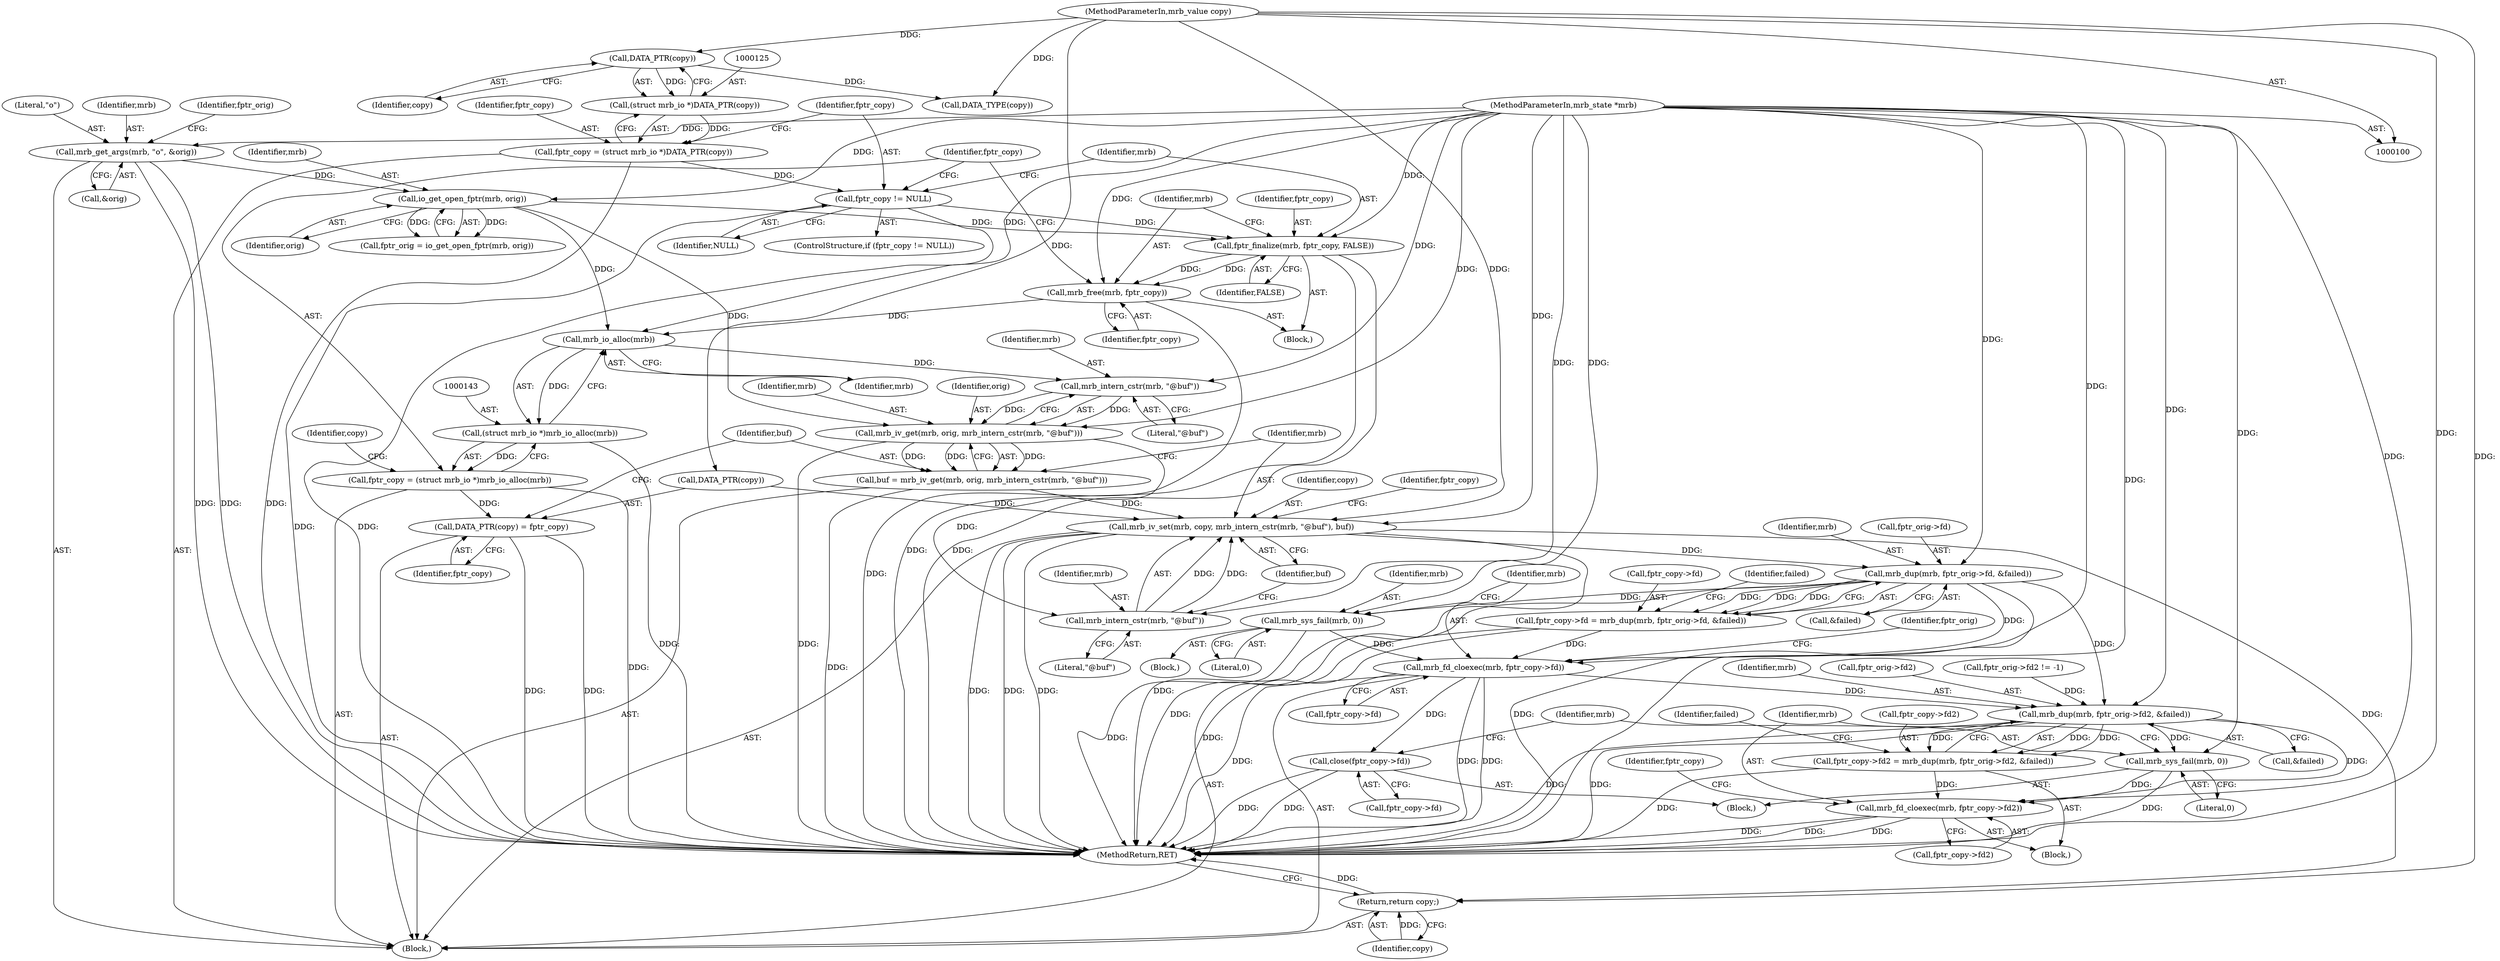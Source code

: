 digraph "0_mruby_b51b21fc63c9805862322551387d9036f2b63433@API" {
"1000137" [label="(Call,mrb_free(mrb, fptr_copy))"];
"1000133" [label="(Call,fptr_finalize(mrb, fptr_copy, FALSE))"];
"1000119" [label="(Call,io_get_open_fptr(mrb, orig))"];
"1000112" [label="(Call,mrb_get_args(mrb, \"o\", &orig))"];
"1000101" [label="(MethodParameterIn,mrb_state *mrb)"];
"1000129" [label="(Call,fptr_copy != NULL)"];
"1000122" [label="(Call,fptr_copy = (struct mrb_io *)DATA_PTR(copy))"];
"1000124" [label="(Call,(struct mrb_io *)DATA_PTR(copy))"];
"1000126" [label="(Call,DATA_PTR(copy))"];
"1000102" [label="(MethodParameterIn,mrb_value copy)"];
"1000144" [label="(Call,mrb_io_alloc(mrb))"];
"1000142" [label="(Call,(struct mrb_io *)mrb_io_alloc(mrb))"];
"1000140" [label="(Call,fptr_copy = (struct mrb_io *)mrb_io_alloc(mrb))"];
"1000151" [label="(Call,DATA_PTR(copy) = fptr_copy)"];
"1000160" [label="(Call,mrb_intern_cstr(mrb, \"@buf\"))"];
"1000157" [label="(Call,mrb_iv_get(mrb, orig, mrb_intern_cstr(mrb, \"@buf\")))"];
"1000155" [label="(Call,buf = mrb_iv_get(mrb, orig, mrb_intern_cstr(mrb, \"@buf\")))"];
"1000163" [label="(Call,mrb_iv_set(mrb, copy, mrb_intern_cstr(mrb, \"@buf\"), buf))"];
"1000174" [label="(Call,mrb_dup(mrb, fptr_orig->fd, &failed))"];
"1000170" [label="(Call,fptr_copy->fd = mrb_dup(mrb, fptr_orig->fd, &failed))"];
"1000187" [label="(Call,mrb_fd_cloexec(mrb, fptr_copy->fd))"];
"1000204" [label="(Call,mrb_dup(mrb, fptr_orig->fd2, &failed))"];
"1000200" [label="(Call,fptr_copy->fd2 = mrb_dup(mrb, fptr_orig->fd2, &failed))"];
"1000221" [label="(Call,mrb_fd_cloexec(mrb, fptr_copy->fd2))"];
"1000218" [label="(Call,mrb_sys_fail(mrb, 0))"];
"1000214" [label="(Call,close(fptr_copy->fd))"];
"1000184" [label="(Call,mrb_sys_fail(mrb, 0))"];
"1000261" [label="(Return,return copy;)"];
"1000166" [label="(Call,mrb_intern_cstr(mrb, \"@buf\"))"];
"1000182" [label="(Identifier,failed)"];
"1000128" [label="(ControlStructure,if (fptr_copy != NULL))"];
"1000220" [label="(Literal,0)"];
"1000151" [label="(Call,DATA_PTR(copy) = fptr_copy)"];
"1000186" [label="(Literal,0)"];
"1000137" [label="(Call,mrb_free(mrb, fptr_copy))"];
"1000212" [label="(Identifier,failed)"];
"1000117" [label="(Call,fptr_orig = io_get_open_fptr(mrb, orig))"];
"1000141" [label="(Identifier,fptr_copy)"];
"1000213" [label="(Block,)"];
"1000219" [label="(Identifier,mrb)"];
"1000156" [label="(Identifier,buf)"];
"1000118" [label="(Identifier,fptr_orig)"];
"1000124" [label="(Call,(struct mrb_io *)DATA_PTR(copy))"];
"1000162" [label="(Literal,\"@buf\")"];
"1000228" [label="(Identifier,fptr_copy)"];
"1000195" [label="(Identifier,fptr_orig)"];
"1000115" [label="(Call,&orig)"];
"1000154" [label="(Identifier,fptr_copy)"];
"1000179" [label="(Call,&failed)"];
"1000176" [label="(Call,fptr_orig->fd)"];
"1000132" [label="(Block,)"];
"1000114" [label="(Literal,\"o\")"];
"1000170" [label="(Call,fptr_copy->fd = mrb_dup(mrb, fptr_orig->fd, &failed))"];
"1000145" [label="(Identifier,mrb)"];
"1000209" [label="(Call,&failed)"];
"1000123" [label="(Identifier,fptr_copy)"];
"1000144" [label="(Call,mrb_io_alloc(mrb))"];
"1000126" [label="(Call,DATA_PTR(copy))"];
"1000167" [label="(Identifier,mrb)"];
"1000215" [label="(Call,fptr_copy->fd)"];
"1000205" [label="(Identifier,mrb)"];
"1000206" [label="(Call,fptr_orig->fd2)"];
"1000171" [label="(Call,fptr_copy->fd)"];
"1000189" [label="(Call,fptr_copy->fd)"];
"1000120" [label="(Identifier,mrb)"];
"1000161" [label="(Identifier,mrb)"];
"1000142" [label="(Call,(struct mrb_io *)mrb_io_alloc(mrb))"];
"1000164" [label="(Identifier,mrb)"];
"1000119" [label="(Call,io_get_open_fptr(mrb, orig))"];
"1000136" [label="(Identifier,FALSE)"];
"1000160" [label="(Call,mrb_intern_cstr(mrb, \"@buf\"))"];
"1000169" [label="(Identifier,buf)"];
"1000200" [label="(Call,fptr_copy->fd2 = mrb_dup(mrb, fptr_orig->fd2, &failed))"];
"1000168" [label="(Literal,\"@buf\")"];
"1000102" [label="(MethodParameterIn,mrb_value copy)"];
"1000263" [label="(MethodReturn,RET)"];
"1000175" [label="(Identifier,mrb)"];
"1000122" [label="(Call,fptr_copy = (struct mrb_io *)DATA_PTR(copy))"];
"1000130" [label="(Identifier,fptr_copy)"];
"1000222" [label="(Identifier,mrb)"];
"1000157" [label="(Call,mrb_iv_get(mrb, orig, mrb_intern_cstr(mrb, \"@buf\")))"];
"1000155" [label="(Call,buf = mrb_iv_get(mrb, orig, mrb_intern_cstr(mrb, \"@buf\")))"];
"1000204" [label="(Call,mrb_dup(mrb, fptr_orig->fd2, &failed))"];
"1000101" [label="(MethodParameterIn,mrb_state *mrb)"];
"1000148" [label="(Identifier,copy)"];
"1000147" [label="(Call,DATA_TYPE(copy))"];
"1000183" [label="(Block,)"];
"1000133" [label="(Call,fptr_finalize(mrb, fptr_copy, FALSE))"];
"1000131" [label="(Identifier,NULL)"];
"1000127" [label="(Identifier,copy)"];
"1000103" [label="(Block,)"];
"1000134" [label="(Identifier,mrb)"];
"1000174" [label="(Call,mrb_dup(mrb, fptr_orig->fd, &failed))"];
"1000152" [label="(Call,DATA_PTR(copy))"];
"1000158" [label="(Identifier,mrb)"];
"1000262" [label="(Identifier,copy)"];
"1000121" [label="(Identifier,orig)"];
"1000139" [label="(Identifier,fptr_copy)"];
"1000166" [label="(Call,mrb_intern_cstr(mrb, \"@buf\"))"];
"1000188" [label="(Identifier,mrb)"];
"1000221" [label="(Call,mrb_fd_cloexec(mrb, fptr_copy->fd2))"];
"1000223" [label="(Call,fptr_copy->fd2)"];
"1000140" [label="(Call,fptr_copy = (struct mrb_io *)mrb_io_alloc(mrb))"];
"1000165" [label="(Identifier,copy)"];
"1000113" [label="(Identifier,mrb)"];
"1000184" [label="(Call,mrb_sys_fail(mrb, 0))"];
"1000138" [label="(Identifier,mrb)"];
"1000135" [label="(Identifier,fptr_copy)"];
"1000214" [label="(Call,close(fptr_copy->fd))"];
"1000129" [label="(Call,fptr_copy != NULL)"];
"1000159" [label="(Identifier,orig)"];
"1000187" [label="(Call,mrb_fd_cloexec(mrb, fptr_copy->fd))"];
"1000112" [label="(Call,mrb_get_args(mrb, \"o\", &orig))"];
"1000163" [label="(Call,mrb_iv_set(mrb, copy, mrb_intern_cstr(mrb, \"@buf\"), buf))"];
"1000201" [label="(Call,fptr_copy->fd2)"];
"1000261" [label="(Return,return copy;)"];
"1000218" [label="(Call,mrb_sys_fail(mrb, 0))"];
"1000172" [label="(Identifier,fptr_copy)"];
"1000185" [label="(Identifier,mrb)"];
"1000199" [label="(Block,)"];
"1000193" [label="(Call,fptr_orig->fd2 != -1)"];
"1000137" -> "1000132"  [label="AST: "];
"1000137" -> "1000139"  [label="CFG: "];
"1000138" -> "1000137"  [label="AST: "];
"1000139" -> "1000137"  [label="AST: "];
"1000141" -> "1000137"  [label="CFG: "];
"1000137" -> "1000263"  [label="DDG: "];
"1000133" -> "1000137"  [label="DDG: "];
"1000133" -> "1000137"  [label="DDG: "];
"1000101" -> "1000137"  [label="DDG: "];
"1000137" -> "1000144"  [label="DDG: "];
"1000133" -> "1000132"  [label="AST: "];
"1000133" -> "1000136"  [label="CFG: "];
"1000134" -> "1000133"  [label="AST: "];
"1000135" -> "1000133"  [label="AST: "];
"1000136" -> "1000133"  [label="AST: "];
"1000138" -> "1000133"  [label="CFG: "];
"1000133" -> "1000263"  [label="DDG: "];
"1000133" -> "1000263"  [label="DDG: "];
"1000119" -> "1000133"  [label="DDG: "];
"1000101" -> "1000133"  [label="DDG: "];
"1000129" -> "1000133"  [label="DDG: "];
"1000119" -> "1000117"  [label="AST: "];
"1000119" -> "1000121"  [label="CFG: "];
"1000120" -> "1000119"  [label="AST: "];
"1000121" -> "1000119"  [label="AST: "];
"1000117" -> "1000119"  [label="CFG: "];
"1000119" -> "1000117"  [label="DDG: "];
"1000119" -> "1000117"  [label="DDG: "];
"1000112" -> "1000119"  [label="DDG: "];
"1000101" -> "1000119"  [label="DDG: "];
"1000119" -> "1000144"  [label="DDG: "];
"1000119" -> "1000157"  [label="DDG: "];
"1000112" -> "1000103"  [label="AST: "];
"1000112" -> "1000115"  [label="CFG: "];
"1000113" -> "1000112"  [label="AST: "];
"1000114" -> "1000112"  [label="AST: "];
"1000115" -> "1000112"  [label="AST: "];
"1000118" -> "1000112"  [label="CFG: "];
"1000112" -> "1000263"  [label="DDG: "];
"1000112" -> "1000263"  [label="DDG: "];
"1000101" -> "1000112"  [label="DDG: "];
"1000101" -> "1000100"  [label="AST: "];
"1000101" -> "1000263"  [label="DDG: "];
"1000101" -> "1000144"  [label="DDG: "];
"1000101" -> "1000157"  [label="DDG: "];
"1000101" -> "1000160"  [label="DDG: "];
"1000101" -> "1000163"  [label="DDG: "];
"1000101" -> "1000166"  [label="DDG: "];
"1000101" -> "1000174"  [label="DDG: "];
"1000101" -> "1000184"  [label="DDG: "];
"1000101" -> "1000187"  [label="DDG: "];
"1000101" -> "1000204"  [label="DDG: "];
"1000101" -> "1000218"  [label="DDG: "];
"1000101" -> "1000221"  [label="DDG: "];
"1000129" -> "1000128"  [label="AST: "];
"1000129" -> "1000131"  [label="CFG: "];
"1000130" -> "1000129"  [label="AST: "];
"1000131" -> "1000129"  [label="AST: "];
"1000134" -> "1000129"  [label="CFG: "];
"1000141" -> "1000129"  [label="CFG: "];
"1000129" -> "1000263"  [label="DDG: "];
"1000129" -> "1000263"  [label="DDG: "];
"1000122" -> "1000129"  [label="DDG: "];
"1000122" -> "1000103"  [label="AST: "];
"1000122" -> "1000124"  [label="CFG: "];
"1000123" -> "1000122"  [label="AST: "];
"1000124" -> "1000122"  [label="AST: "];
"1000130" -> "1000122"  [label="CFG: "];
"1000122" -> "1000263"  [label="DDG: "];
"1000124" -> "1000122"  [label="DDG: "];
"1000124" -> "1000126"  [label="CFG: "];
"1000125" -> "1000124"  [label="AST: "];
"1000126" -> "1000124"  [label="AST: "];
"1000126" -> "1000124"  [label="DDG: "];
"1000126" -> "1000127"  [label="CFG: "];
"1000127" -> "1000126"  [label="AST: "];
"1000102" -> "1000126"  [label="DDG: "];
"1000126" -> "1000147"  [label="DDG: "];
"1000102" -> "1000100"  [label="AST: "];
"1000102" -> "1000263"  [label="DDG: "];
"1000102" -> "1000147"  [label="DDG: "];
"1000102" -> "1000152"  [label="DDG: "];
"1000102" -> "1000163"  [label="DDG: "];
"1000102" -> "1000261"  [label="DDG: "];
"1000144" -> "1000142"  [label="AST: "];
"1000144" -> "1000145"  [label="CFG: "];
"1000145" -> "1000144"  [label="AST: "];
"1000142" -> "1000144"  [label="CFG: "];
"1000144" -> "1000142"  [label="DDG: "];
"1000144" -> "1000160"  [label="DDG: "];
"1000142" -> "1000140"  [label="AST: "];
"1000143" -> "1000142"  [label="AST: "];
"1000140" -> "1000142"  [label="CFG: "];
"1000142" -> "1000263"  [label="DDG: "];
"1000142" -> "1000140"  [label="DDG: "];
"1000140" -> "1000103"  [label="AST: "];
"1000141" -> "1000140"  [label="AST: "];
"1000148" -> "1000140"  [label="CFG: "];
"1000140" -> "1000263"  [label="DDG: "];
"1000140" -> "1000151"  [label="DDG: "];
"1000151" -> "1000103"  [label="AST: "];
"1000151" -> "1000154"  [label="CFG: "];
"1000152" -> "1000151"  [label="AST: "];
"1000154" -> "1000151"  [label="AST: "];
"1000156" -> "1000151"  [label="CFG: "];
"1000151" -> "1000263"  [label="DDG: "];
"1000151" -> "1000263"  [label="DDG: "];
"1000160" -> "1000157"  [label="AST: "];
"1000160" -> "1000162"  [label="CFG: "];
"1000161" -> "1000160"  [label="AST: "];
"1000162" -> "1000160"  [label="AST: "];
"1000157" -> "1000160"  [label="CFG: "];
"1000160" -> "1000157"  [label="DDG: "];
"1000160" -> "1000157"  [label="DDG: "];
"1000157" -> "1000155"  [label="AST: "];
"1000158" -> "1000157"  [label="AST: "];
"1000159" -> "1000157"  [label="AST: "];
"1000155" -> "1000157"  [label="CFG: "];
"1000157" -> "1000263"  [label="DDG: "];
"1000157" -> "1000155"  [label="DDG: "];
"1000157" -> "1000155"  [label="DDG: "];
"1000157" -> "1000155"  [label="DDG: "];
"1000157" -> "1000166"  [label="DDG: "];
"1000155" -> "1000103"  [label="AST: "];
"1000156" -> "1000155"  [label="AST: "];
"1000164" -> "1000155"  [label="CFG: "];
"1000155" -> "1000263"  [label="DDG: "];
"1000155" -> "1000163"  [label="DDG: "];
"1000163" -> "1000103"  [label="AST: "];
"1000163" -> "1000169"  [label="CFG: "];
"1000164" -> "1000163"  [label="AST: "];
"1000165" -> "1000163"  [label="AST: "];
"1000166" -> "1000163"  [label="AST: "];
"1000169" -> "1000163"  [label="AST: "];
"1000172" -> "1000163"  [label="CFG: "];
"1000163" -> "1000263"  [label="DDG: "];
"1000163" -> "1000263"  [label="DDG: "];
"1000163" -> "1000263"  [label="DDG: "];
"1000163" -> "1000263"  [label="DDG: "];
"1000166" -> "1000163"  [label="DDG: "];
"1000166" -> "1000163"  [label="DDG: "];
"1000152" -> "1000163"  [label="DDG: "];
"1000163" -> "1000174"  [label="DDG: "];
"1000163" -> "1000261"  [label="DDG: "];
"1000174" -> "1000170"  [label="AST: "];
"1000174" -> "1000179"  [label="CFG: "];
"1000175" -> "1000174"  [label="AST: "];
"1000176" -> "1000174"  [label="AST: "];
"1000179" -> "1000174"  [label="AST: "];
"1000170" -> "1000174"  [label="CFG: "];
"1000174" -> "1000263"  [label="DDG: "];
"1000174" -> "1000263"  [label="DDG: "];
"1000174" -> "1000170"  [label="DDG: "];
"1000174" -> "1000170"  [label="DDG: "];
"1000174" -> "1000170"  [label="DDG: "];
"1000174" -> "1000184"  [label="DDG: "];
"1000174" -> "1000187"  [label="DDG: "];
"1000174" -> "1000204"  [label="DDG: "];
"1000170" -> "1000103"  [label="AST: "];
"1000171" -> "1000170"  [label="AST: "];
"1000182" -> "1000170"  [label="CFG: "];
"1000170" -> "1000263"  [label="DDG: "];
"1000170" -> "1000187"  [label="DDG: "];
"1000187" -> "1000103"  [label="AST: "];
"1000187" -> "1000189"  [label="CFG: "];
"1000188" -> "1000187"  [label="AST: "];
"1000189" -> "1000187"  [label="AST: "];
"1000195" -> "1000187"  [label="CFG: "];
"1000187" -> "1000263"  [label="DDG: "];
"1000187" -> "1000263"  [label="DDG: "];
"1000187" -> "1000263"  [label="DDG: "];
"1000184" -> "1000187"  [label="DDG: "];
"1000187" -> "1000204"  [label="DDG: "];
"1000187" -> "1000214"  [label="DDG: "];
"1000204" -> "1000200"  [label="AST: "];
"1000204" -> "1000209"  [label="CFG: "];
"1000205" -> "1000204"  [label="AST: "];
"1000206" -> "1000204"  [label="AST: "];
"1000209" -> "1000204"  [label="AST: "];
"1000200" -> "1000204"  [label="CFG: "];
"1000204" -> "1000263"  [label="DDG: "];
"1000204" -> "1000263"  [label="DDG: "];
"1000204" -> "1000200"  [label="DDG: "];
"1000204" -> "1000200"  [label="DDG: "];
"1000204" -> "1000200"  [label="DDG: "];
"1000193" -> "1000204"  [label="DDG: "];
"1000204" -> "1000218"  [label="DDG: "];
"1000204" -> "1000221"  [label="DDG: "];
"1000200" -> "1000199"  [label="AST: "];
"1000201" -> "1000200"  [label="AST: "];
"1000212" -> "1000200"  [label="CFG: "];
"1000200" -> "1000263"  [label="DDG: "];
"1000200" -> "1000221"  [label="DDG: "];
"1000221" -> "1000199"  [label="AST: "];
"1000221" -> "1000223"  [label="CFG: "];
"1000222" -> "1000221"  [label="AST: "];
"1000223" -> "1000221"  [label="AST: "];
"1000228" -> "1000221"  [label="CFG: "];
"1000221" -> "1000263"  [label="DDG: "];
"1000221" -> "1000263"  [label="DDG: "];
"1000221" -> "1000263"  [label="DDG: "];
"1000218" -> "1000221"  [label="DDG: "];
"1000218" -> "1000213"  [label="AST: "];
"1000218" -> "1000220"  [label="CFG: "];
"1000219" -> "1000218"  [label="AST: "];
"1000220" -> "1000218"  [label="AST: "];
"1000222" -> "1000218"  [label="CFG: "];
"1000218" -> "1000263"  [label="DDG: "];
"1000214" -> "1000213"  [label="AST: "];
"1000214" -> "1000215"  [label="CFG: "];
"1000215" -> "1000214"  [label="AST: "];
"1000219" -> "1000214"  [label="CFG: "];
"1000214" -> "1000263"  [label="DDG: "];
"1000214" -> "1000263"  [label="DDG: "];
"1000184" -> "1000183"  [label="AST: "];
"1000184" -> "1000186"  [label="CFG: "];
"1000185" -> "1000184"  [label="AST: "];
"1000186" -> "1000184"  [label="AST: "];
"1000188" -> "1000184"  [label="CFG: "];
"1000184" -> "1000263"  [label="DDG: "];
"1000261" -> "1000103"  [label="AST: "];
"1000261" -> "1000262"  [label="CFG: "];
"1000262" -> "1000261"  [label="AST: "];
"1000263" -> "1000261"  [label="CFG: "];
"1000261" -> "1000263"  [label="DDG: "];
"1000262" -> "1000261"  [label="DDG: "];
"1000166" -> "1000168"  [label="CFG: "];
"1000167" -> "1000166"  [label="AST: "];
"1000168" -> "1000166"  [label="AST: "];
"1000169" -> "1000166"  [label="CFG: "];
}
